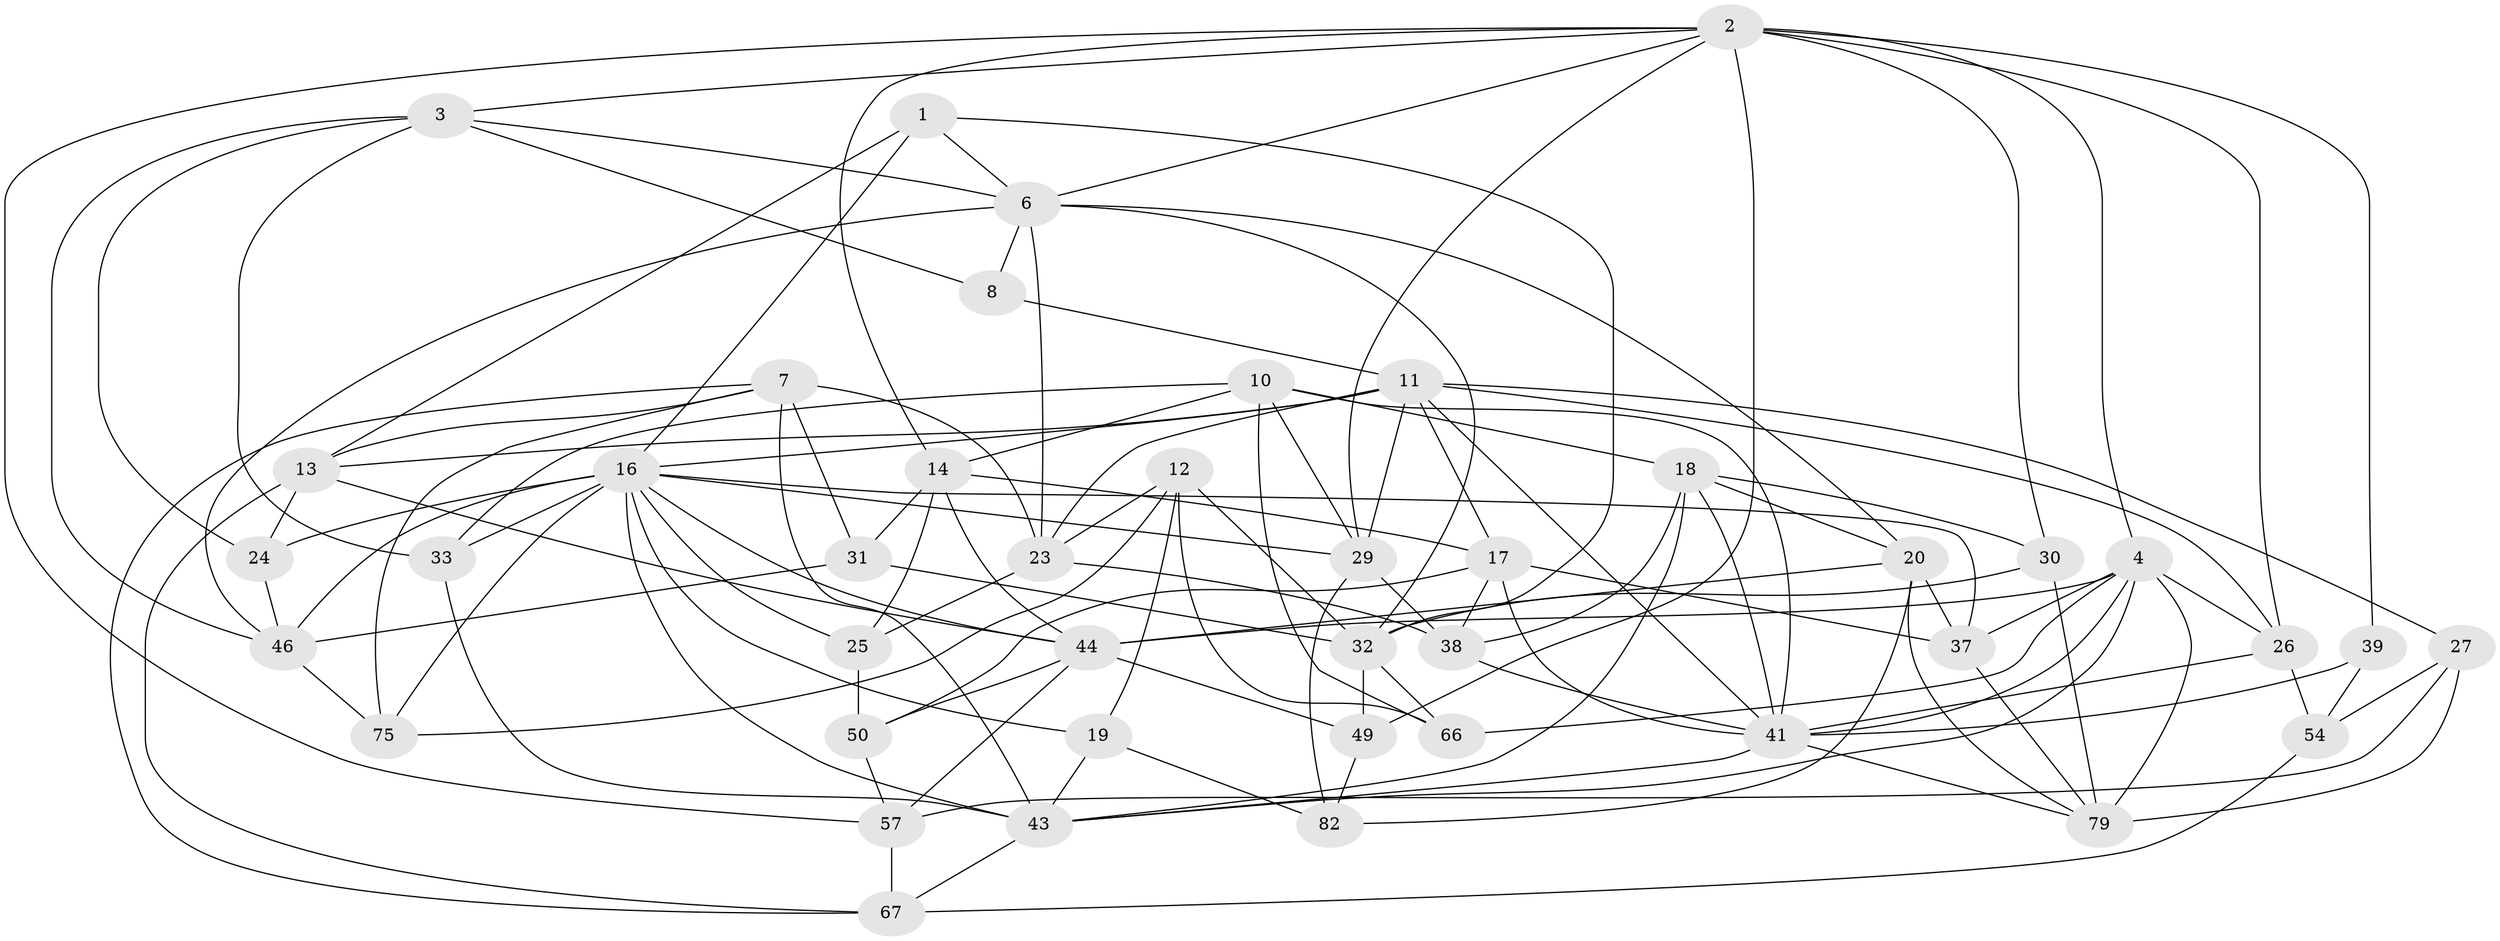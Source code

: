 // original degree distribution, {4: 1.0}
// Generated by graph-tools (version 1.1) at 2025/16/03/09/25 04:16:12]
// undirected, 43 vertices, 122 edges
graph export_dot {
graph [start="1"]
  node [color=gray90,style=filled];
  1;
  2 [super="+77+5"];
  3 [super="+9"];
  4 [super="+15+65+87"];
  6 [super="+61"];
  7 [super="+21"];
  8;
  10 [super="+69"];
  11 [super="+48+40"];
  12 [super="+22"];
  13 [super="+70"];
  14 [super="+28"];
  16 [super="+64+35"];
  17 [super="+51"];
  18 [super="+34+59"];
  19;
  20 [super="+78"];
  23 [super="+62"];
  24;
  25;
  26 [super="+56"];
  27;
  29 [super="+73"];
  30;
  31;
  32 [super="+36"];
  33;
  37 [super="+74"];
  38 [super="+72"];
  39;
  41 [super="+45+60"];
  43 [super="+83+76"];
  44 [super="+47"];
  46 [super="+52"];
  49;
  50;
  54;
  57 [super="+85"];
  66;
  67 [super="+84"];
  75;
  79 [super="+81"];
  82;
  1 -- 6;
  1 -- 32;
  1 -- 16;
  1 -- 13;
  2 -- 3;
  2 -- 6;
  2 -- 49;
  2 -- 4;
  2 -- 30;
  2 -- 39;
  2 -- 26;
  2 -- 29;
  2 -- 14;
  2 -- 57;
  3 -- 24;
  3 -- 33;
  3 -- 8;
  3 -- 46;
  3 -- 6;
  4 -- 79;
  4 -- 41;
  4 -- 44;
  4 -- 26 [weight=2];
  4 -- 66;
  4 -- 37 [weight=2];
  4 -- 43;
  6 -- 20;
  6 -- 8;
  6 -- 46;
  6 -- 23;
  6 -- 32;
  7 -- 13;
  7 -- 67;
  7 -- 43;
  7 -- 75;
  7 -- 31;
  7 -- 23;
  8 -- 11 [weight=2];
  10 -- 66;
  10 -- 14;
  10 -- 41;
  10 -- 18;
  10 -- 33;
  10 -- 29;
  11 -- 13;
  11 -- 17;
  11 -- 23;
  11 -- 26;
  11 -- 41;
  11 -- 27;
  11 -- 16;
  11 -- 29;
  12 -- 66;
  12 -- 32 [weight=2];
  12 -- 75;
  12 -- 19;
  12 -- 23;
  13 -- 44;
  13 -- 24;
  13 -- 67;
  14 -- 17;
  14 -- 25;
  14 -- 31;
  14 -- 44;
  16 -- 75;
  16 -- 44;
  16 -- 24;
  16 -- 29;
  16 -- 33;
  16 -- 19;
  16 -- 46;
  16 -- 25;
  16 -- 43;
  16 -- 37;
  17 -- 37;
  17 -- 50;
  17 -- 38;
  17 -- 41;
  18 -- 38 [weight=2];
  18 -- 43;
  18 -- 30;
  18 -- 20;
  18 -- 41 [weight=2];
  19 -- 82;
  19 -- 43;
  20 -- 37;
  20 -- 79;
  20 -- 82;
  20 -- 44;
  23 -- 25;
  23 -- 38;
  24 -- 46;
  25 -- 50;
  26 -- 54;
  26 -- 41;
  27 -- 54;
  27 -- 79;
  27 -- 57;
  29 -- 82;
  29 -- 38;
  30 -- 79;
  30 -- 32;
  31 -- 32;
  31 -- 46;
  32 -- 49;
  32 -- 66;
  33 -- 43;
  37 -- 79;
  38 -- 41;
  39 -- 54;
  39 -- 41 [weight=2];
  41 -- 79;
  41 -- 43;
  43 -- 67;
  44 -- 49;
  44 -- 50;
  44 -- 57;
  46 -- 75;
  49 -- 82;
  50 -- 57;
  54 -- 67;
  57 -- 67 [weight=2];
}
